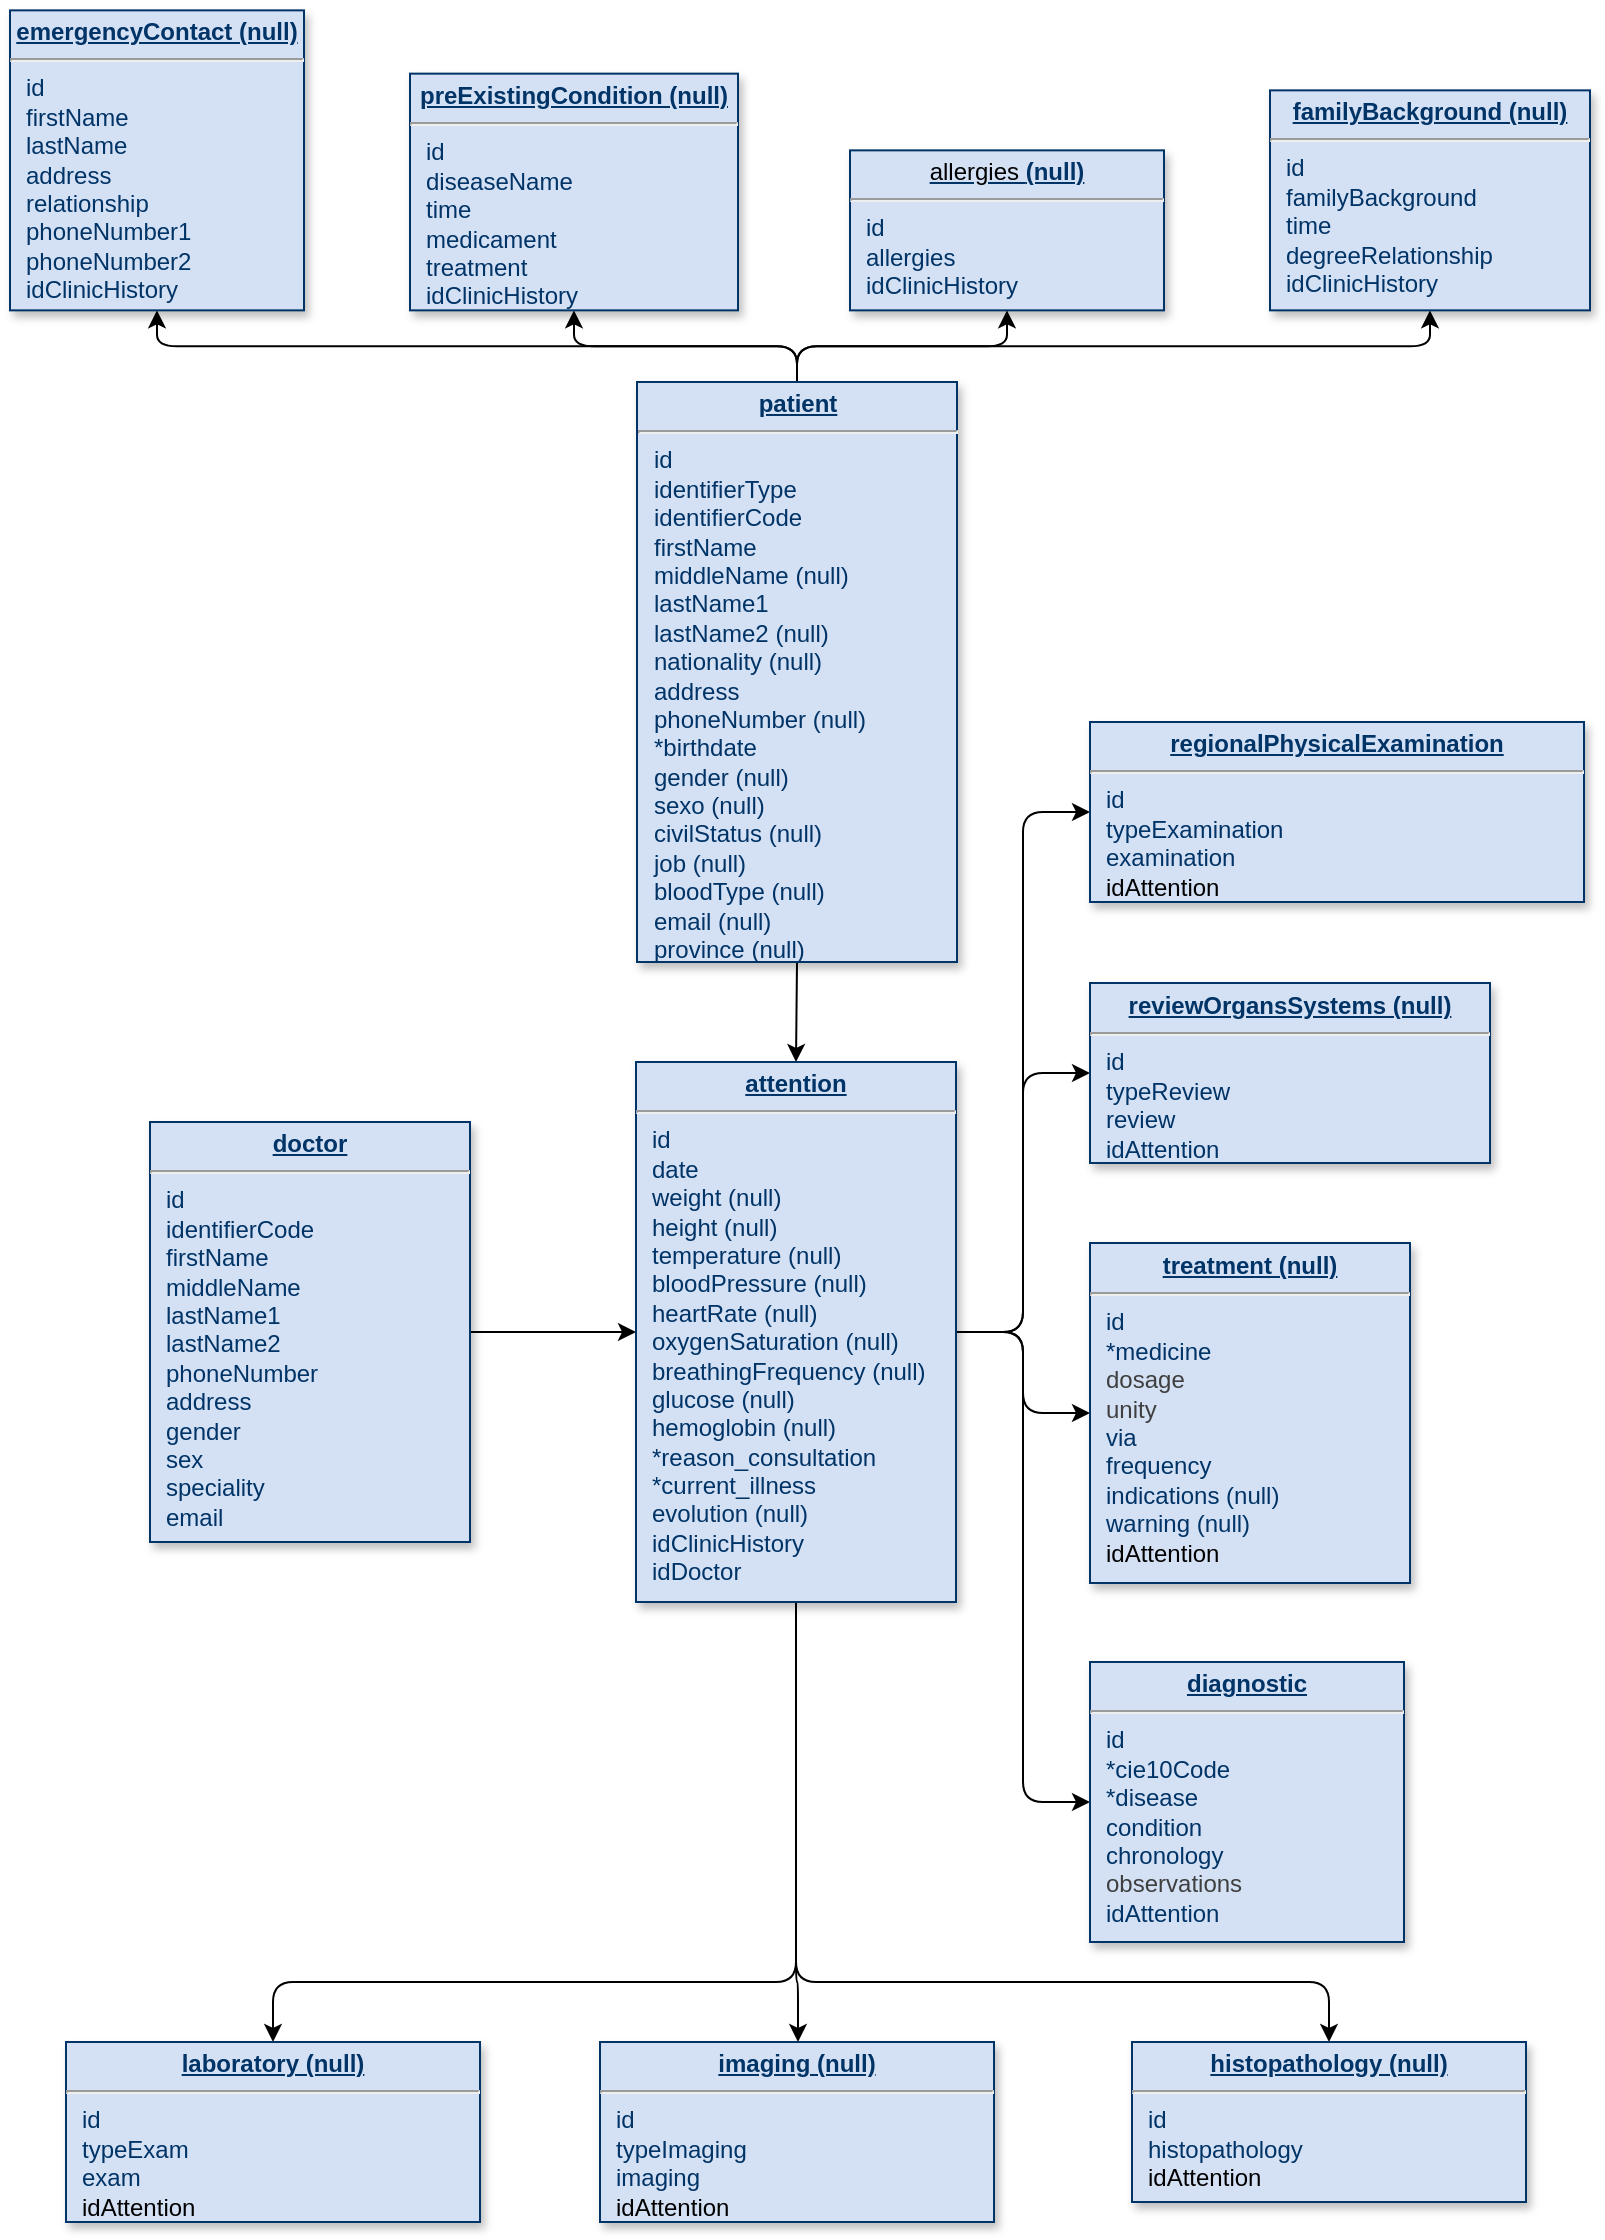 <mxfile>
    <diagram name="Page-1" id="efa7a0a1-bf9b-a30e-e6df-94a7791c09e9">
        <mxGraphModel dx="860" dy="379" grid="1" gridSize="10" guides="1" tooltips="1" connect="1" arrows="1" fold="1" page="1" pageScale="1" pageWidth="826" pageHeight="1169" background="none" math="0" shadow="0">
            <root>
                <mxCell id="0"/>
                <mxCell id="1" parent="0"/>
                <mxCell id="20" value="&lt;p style=&quot;margin: 4px 0px 0px; text-align: center;&quot;&gt;&lt;u&gt;&lt;span style=&quot;background-color: transparent; text-align: left;&quot;&gt;&lt;font style=&quot;color: light-dark(rgb(0, 0, 0), rgb(255, 255, 255));&quot;&gt;allergies&amp;nbsp;&lt;/font&gt;&lt;/span&gt;&lt;b&gt;(null)&lt;/b&gt;&lt;br&gt;&lt;/u&gt;&lt;/p&gt;&lt;hr&gt;&lt;p style=&quot;margin: 0px; margin-left: 8px;&quot;&gt;&lt;span style=&quot;background-color: transparent;&quot;&gt;id&lt;/span&gt;&lt;/p&gt;&lt;p style=&quot;margin: 0px; margin-left: 8px;&quot;&gt;&lt;span style=&quot;background-color: transparent;&quot;&gt;allergies&lt;/span&gt;&lt;br&gt;&lt;/p&gt;&lt;p style=&quot;margin: 0px; margin-left: 8px;&quot;&gt;idClinicHistory&lt;/p&gt;" style="verticalAlign=top;align=left;overflow=fill;fontSize=12;fontFamily=Helvetica;html=1;strokeColor=#003366;shadow=1;fillColor=#D4E1F5;fontColor=#003366" parent="1" vertex="1">
                    <mxGeometry x="440" y="84.18" width="157" height="80" as="geometry"/>
                </mxCell>
                <mxCell id="31" style="edgeStyle=none;html=1;exitX=1;exitY=0.5;exitDx=0;exitDy=0;entryX=0;entryY=0.5;entryDx=0;entryDy=0;" parent="1" source="21" target="K2-s5EsC_0NhmLQvosGl-115" edge="1">
                    <mxGeometry relative="1" as="geometry"/>
                </mxCell>
                <mxCell id="21" value="&lt;p style=&quot;margin: 0px; margin-top: 4px; text-align: center; text-decoration: underline;&quot;&gt;&lt;strong&gt;doctor&lt;/strong&gt;&lt;/p&gt;&lt;hr&gt;&lt;p style=&quot;margin: 0px; margin-left: 8px;&quot;&gt;id&lt;/p&gt;&lt;p style=&quot;margin: 0px; margin-left: 8px;&quot;&gt;identifierCode&lt;br&gt;&lt;/p&gt;&lt;p style=&quot;margin: 0px; margin-left: 8px;&quot;&gt;firstName&lt;/p&gt;&lt;p style=&quot;margin: 0px; margin-left: 8px;&quot;&gt;middleName&lt;br&gt;&lt;/p&gt;&lt;p style=&quot;margin: 0px; margin-left: 8px;&quot;&gt;lastName1&lt;/p&gt;&lt;p style=&quot;margin: 0px; margin-left: 8px;&quot;&gt;lastName2&lt;br&gt;&lt;/p&gt;&lt;p style=&quot;margin: 0px; margin-left: 8px;&quot;&gt;phoneNumber&lt;br&gt;&lt;/p&gt;&lt;p style=&quot;margin: 0px; margin-left: 8px;&quot;&gt;address&lt;br&gt;&lt;/p&gt;&lt;p style=&quot;margin: 0px; margin-left: 8px;&quot;&gt;gender&lt;/p&gt;&lt;p style=&quot;margin: 0px; margin-left: 8px;&quot;&gt;sex&lt;/p&gt;&lt;p style=&quot;margin: 0px; margin-left: 8px;&quot;&gt;speciality&lt;/p&gt;&lt;p style=&quot;margin: 0px 0px 0px 8px;&quot;&gt;email&lt;/p&gt;" style="verticalAlign=top;align=left;overflow=fill;fontSize=12;fontFamily=Helvetica;html=1;strokeColor=#003366;shadow=1;fillColor=#D4E1F5;fontColor=#003366" parent="1" vertex="1">
                    <mxGeometry x="90" y="570" width="160" height="210" as="geometry"/>
                </mxCell>
                <mxCell id="26" style="edgeStyle=orthogonalEdgeStyle;html=1;entryX=0.5;entryY=1;entryDx=0;entryDy=0;exitX=0.5;exitY=0;exitDx=0;exitDy=0;" parent="1" source="25" target="uNxPEA6vRfhFNh1i24-P-25" edge="1">
                    <mxGeometry relative="1" as="geometry"/>
                </mxCell>
                <mxCell id="27" style="edgeStyle=orthogonalEdgeStyle;html=1;exitX=0.5;exitY=0;exitDx=0;exitDy=0;entryX=0.5;entryY=1;entryDx=0;entryDy=0;" parent="1" source="25" target="K2-s5EsC_0NhmLQvosGl-114" edge="1">
                    <mxGeometry relative="1" as="geometry"/>
                </mxCell>
                <mxCell id="28" style="edgeStyle=orthogonalEdgeStyle;html=1;exitX=0.5;exitY=0;exitDx=0;exitDy=0;entryX=0.5;entryY=1;entryDx=0;entryDy=0;" parent="1" source="25" target="BHFGIQod7EqF-ztxHzDO-25" edge="1">
                    <mxGeometry relative="1" as="geometry"/>
                </mxCell>
                <mxCell id="29" style="edgeStyle=orthogonalEdgeStyle;html=1;exitX=0.5;exitY=0;exitDx=0;exitDy=0;entryX=0.5;entryY=1;entryDx=0;entryDy=0;" parent="1" source="25" target="20" edge="1">
                    <mxGeometry relative="1" as="geometry"/>
                </mxCell>
                <mxCell id="30" style="edgeStyle=none;html=1;exitX=0.5;exitY=1;exitDx=0;exitDy=0;entryX=0.5;entryY=0;entryDx=0;entryDy=0;" parent="1" source="25" target="K2-s5EsC_0NhmLQvosGl-115" edge="1">
                    <mxGeometry relative="1" as="geometry"/>
                </mxCell>
                <mxCell id="25" value="&lt;p style=&quot;margin: 4px 0px 0px; text-align: center;&quot;&gt;&lt;b&gt;&lt;u&gt;patient&lt;/u&gt;&lt;/b&gt;&lt;br&gt;&lt;/p&gt;&lt;hr&gt;&lt;p style=&quot;margin: 0px; margin-left: 8px;&quot;&gt;id&lt;/p&gt;&lt;p style=&quot;margin: 0px; margin-left: 8px;&quot;&gt;identifierType&lt;br&gt;&lt;/p&gt;&lt;p style=&quot;margin: 0px; margin-left: 8px;&quot;&gt;identifierCode&lt;/p&gt;&lt;p style=&quot;margin: 0px 0px 0px 8px;&quot;&gt;firstName&lt;/p&gt;&lt;p style=&quot;margin: 0px 0px 0px 8px;&quot;&gt;middleName (null)&lt;br&gt;&lt;/p&gt;&lt;p style=&quot;margin: 0px 0px 0px 8px;&quot;&gt;lastName1&lt;/p&gt;&lt;p style=&quot;margin: 0px 0px 0px 8px;&quot;&gt;lastName2 (null)&lt;/p&gt;&lt;p style=&quot;margin: 0px 0px 0px 8px;&quot;&gt;nationality (null)&lt;br&gt;&lt;/p&gt;&lt;p style=&quot;margin: 0px 0px 0px 8px;&quot;&gt;address&lt;br&gt;&lt;/p&gt;&lt;p style=&quot;margin: 0px 0px 0px 8px;&quot;&gt;phoneNumber (null)&lt;/p&gt;&lt;p style=&quot;margin: 0px 0px 0px 8px;&quot;&gt;*birthdate&lt;/p&gt;&lt;p style=&quot;margin: 0px 0px 0px 8px;&quot;&gt;gender (null)&lt;/p&gt;&lt;p style=&quot;margin: 0px 0px 0px 8px;&quot;&gt;sexo (null)&lt;/p&gt;&lt;p style=&quot;margin: 0px; margin-left: 8px;&quot;&gt;&lt;span style=&quot;background-color: initial;&quot;&gt;civilStatus (null)&lt;/span&gt;&lt;br&gt;&lt;/p&gt;&lt;p style=&quot;margin: 0px 0px 0px 8px;&quot;&gt;job (null)&lt;/p&gt;&lt;p style=&quot;margin: 0px; margin-left: 8px;&quot;&gt;bloodType (null)&lt;/p&gt;&lt;p style=&quot;margin: 0px; margin-left: 8px;&quot;&gt;&lt;span style=&quot;background-color: initial;&quot;&gt;email (null)&lt;/span&gt;&lt;br&gt;&lt;/p&gt;&lt;p style=&quot;margin: 0px; margin-left: 8px;&quot;&gt;province (null)&lt;/p&gt;" style="verticalAlign=top;align=left;overflow=fill;fontSize=12;fontFamily=Helvetica;html=1;strokeColor=#003366;shadow=1;fillColor=#D4E1F5;fontColor=#003366" parent="1" vertex="1">
                    <mxGeometry x="333.5" y="200" width="160" height="290" as="geometry"/>
                </mxCell>
                <mxCell id="K2-s5EsC_0NhmLQvosGl-114" value="&lt;p style=&quot;margin: 4px 0px 0px; text-align: center;&quot;&gt;&lt;b&gt;&lt;u&gt;familyBackground (null)&lt;/u&gt;&lt;/b&gt;&lt;br&gt;&lt;/p&gt;&lt;hr&gt;&lt;p style=&quot;margin: 0px; margin-left: 8px;&quot;&gt;id&lt;/p&gt;&lt;p style=&quot;margin: 0px; margin-left: 8px;&quot;&gt;familyBackground&lt;/p&gt;&lt;p style=&quot;margin: 0px; margin-left: 8px;&quot;&gt;time&lt;/p&gt;&lt;p style=&quot;margin: 0px; margin-left: 8px;&quot;&gt;degreeRelationship&lt;br&gt;&lt;/p&gt;&lt;p style=&quot;margin: 0px; margin-left: 8px;&quot;&gt;idClinicHistory&lt;br&gt;&lt;/p&gt;" style="verticalAlign=top;align=left;overflow=fill;fontSize=12;fontFamily=Helvetica;html=1;strokeColor=#003366;shadow=1;fillColor=#D4E1F5;fontColor=#003366" parent="1" vertex="1">
                    <mxGeometry x="650" y="54.18" width="160" height="110" as="geometry"/>
                </mxCell>
                <mxCell id="32" style="edgeStyle=orthogonalEdgeStyle;html=1;exitX=1;exitY=0.5;exitDx=0;exitDy=0;entryX=0;entryY=0.5;entryDx=0;entryDy=0;" parent="1" source="K2-s5EsC_0NhmLQvosGl-115" target="K2-s5EsC_0NhmLQvosGl-116" edge="1">
                    <mxGeometry relative="1" as="geometry"/>
                </mxCell>
                <mxCell id="33" style="edgeStyle=orthogonalEdgeStyle;html=1;exitX=1;exitY=0.5;exitDx=0;exitDy=0;entryX=0;entryY=0.5;entryDx=0;entryDy=0;" parent="1" source="K2-s5EsC_0NhmLQvosGl-115" target="K2-s5EsC_0NhmLQvosGl-117" edge="1">
                    <mxGeometry relative="1" as="geometry"/>
                </mxCell>
                <mxCell id="34" style="edgeStyle=orthogonalEdgeStyle;html=1;exitX=1;exitY=0.5;exitDx=0;exitDy=0;entryX=0;entryY=0.5;entryDx=0;entryDy=0;" parent="1" source="K2-s5EsC_0NhmLQvosGl-115" target="K2-s5EsC_0NhmLQvosGl-119" edge="1">
                    <mxGeometry relative="1" as="geometry"/>
                </mxCell>
                <mxCell id="36" style="edgeStyle=orthogonalEdgeStyle;html=1;exitX=1;exitY=0.5;exitDx=0;exitDy=0;entryX=0;entryY=0.5;entryDx=0;entryDy=0;" parent="1" source="K2-s5EsC_0NhmLQvosGl-115" target="K2-s5EsC_0NhmLQvosGl-118" edge="1">
                    <mxGeometry relative="1" as="geometry"/>
                </mxCell>
                <mxCell id="37" style="edgeStyle=orthogonalEdgeStyle;html=1;exitX=0.5;exitY=1;exitDx=0;exitDy=0;entryX=0.5;entryY=0;entryDx=0;entryDy=0;" parent="1" source="K2-s5EsC_0NhmLQvosGl-115" target="K2-s5EsC_0NhmLQvosGl-120" edge="1">
                    <mxGeometry relative="1" as="geometry">
                        <Array as="points">
                            <mxPoint x="413" y="1000"/>
                            <mxPoint x="152" y="1000"/>
                        </Array>
                    </mxGeometry>
                </mxCell>
                <mxCell id="38" style="edgeStyle=orthogonalEdgeStyle;html=1;exitX=0.5;exitY=1;exitDx=0;exitDy=0;entryX=0.5;entryY=0;entryDx=0;entryDy=0;" parent="1" source="K2-s5EsC_0NhmLQvosGl-115" target="K2-s5EsC_0NhmLQvosGl-121" edge="1">
                    <mxGeometry relative="1" as="geometry">
                        <Array as="points">
                            <mxPoint x="413" y="1000"/>
                            <mxPoint x="414" y="1000"/>
                            <mxPoint x="414" y="1030"/>
                        </Array>
                    </mxGeometry>
                </mxCell>
                <mxCell id="39" style="edgeStyle=orthogonalEdgeStyle;html=1;exitX=0.5;exitY=1;exitDx=0;exitDy=0;entryX=0.5;entryY=0;entryDx=0;entryDy=0;" parent="1" source="K2-s5EsC_0NhmLQvosGl-115" target="K2-s5EsC_0NhmLQvosGl-122" edge="1">
                    <mxGeometry relative="1" as="geometry">
                        <Array as="points">
                            <mxPoint x="413" y="1000"/>
                            <mxPoint x="680" y="1000"/>
                        </Array>
                    </mxGeometry>
                </mxCell>
                <mxCell id="K2-s5EsC_0NhmLQvosGl-115" value="&lt;p style=&quot;margin: 4px 0px 0px; text-align: center;&quot;&gt;&lt;b&gt;&lt;u&gt;attention&lt;/u&gt;&lt;/b&gt;&lt;/p&gt;&lt;hr&gt;&lt;p style=&quot;margin: 0px; margin-left: 8px;&quot;&gt;id&lt;/p&gt;&lt;p style=&quot;margin: 0px; margin-left: 8px;&quot;&gt;&lt;span style=&quot;background-color: initial;&quot;&gt;date&lt;/span&gt;&lt;br&gt;&lt;/p&gt;&lt;p style=&quot;margin: 0px; margin-left: 8px;&quot;&gt;weight (null)&lt;br&gt;&lt;/p&gt;&lt;p style=&quot;margin: 0px; margin-left: 8px;&quot;&gt;height (null)&lt;br&gt;&lt;/p&gt;&lt;p style=&quot;margin: 0px; margin-left: 8px;&quot;&gt;temperature (null)&lt;br&gt;&lt;/p&gt;&lt;p style=&quot;margin: 0px; margin-left: 8px;&quot;&gt;bloodPressure (null)&lt;br&gt;&lt;/p&gt;&lt;p style=&quot;margin: 0px; margin-left: 8px;&quot;&gt;heartRate (null)&lt;br&gt;&lt;/p&gt;&lt;p style=&quot;margin: 0px; margin-left: 8px;&quot;&gt;oxygenSaturation (null)&lt;br&gt;&lt;/p&gt;&lt;p style=&quot;margin: 0px; margin-left: 8px;&quot;&gt;breathingFrequency (null)&lt;br&gt;&lt;/p&gt;&lt;p style=&quot;margin: 0px; margin-left: 8px;&quot;&gt;glucose (null)&lt;br&gt;&lt;/p&gt;&lt;p style=&quot;margin: 0px; margin-left: 8px;&quot;&gt;hemoglobin (null)&lt;br&gt;&lt;/p&gt;&lt;p style=&quot;margin: 0px; margin-left: 8px;&quot;&gt;*reason_consultation&lt;br&gt;&lt;/p&gt;&lt;p style=&quot;margin: 0px; margin-left: 8px;&quot;&gt;*current_illness&lt;br&gt;&lt;/p&gt;&lt;p style=&quot;margin: 0px; margin-left: 8px;&quot;&gt;evolution (null)&lt;br&gt;&lt;/p&gt;&lt;p style=&quot;margin: 0px 0px 0px 8px;&quot;&gt;idClinicHistory&lt;br&gt;idDoctor&lt;/p&gt;&lt;div&gt;&lt;br&gt;&lt;/div&gt;" style="verticalAlign=top;align=left;overflow=fill;fontSize=12;fontFamily=Helvetica;html=1;strokeColor=#003366;shadow=1;fillColor=#D4E1F5;fontColor=#003366" parent="1" vertex="1">
                    <mxGeometry x="333" y="540" width="160" height="270" as="geometry"/>
                </mxCell>
                <mxCell id="K2-s5EsC_0NhmLQvosGl-116" value="&lt;p style=&quot;margin: 4px 0px 0px; text-align: center;&quot;&gt;&lt;b&gt;&lt;u&gt;regionalPhysicalExamination&lt;/u&gt;&lt;/b&gt;&lt;/p&gt;&lt;hr&gt;&lt;p style=&quot;margin: 0px; margin-left: 8px;&quot;&gt;id&lt;/p&gt;&lt;p style=&quot;margin: 0px; margin-left: 8px;&quot;&gt;typeExamination&lt;br&gt;&lt;/p&gt;&lt;p style=&quot;margin: 0px; margin-left: 8px;&quot;&gt;examination&lt;/p&gt;&lt;p style=&quot;margin: 0px; margin-left: 8px;&quot;&gt;&lt;span&gt;&lt;font style=&quot;color: light-dark(rgb(0, 0, 0), rgb(255, 255, 255));&quot;&gt;idAttention&lt;/font&gt;&lt;/span&gt;&lt;br&gt;&lt;/p&gt;" style="verticalAlign=top;align=left;overflow=fill;fontSize=12;fontFamily=Helvetica;html=1;strokeColor=#003366;shadow=1;fillColor=#D4E1F5;fontColor=#003366" parent="1" vertex="1">
                    <mxGeometry x="560" y="370" width="247" height="90" as="geometry"/>
                </mxCell>
                <mxCell id="K2-s5EsC_0NhmLQvosGl-117" value="&lt;p style=&quot;margin: 4px 0px 0px; text-align: center;&quot;&gt;&lt;b&gt;&lt;u&gt;reviewOrgansSystems (null)&lt;/u&gt;&lt;/b&gt;&lt;br&gt;&lt;/p&gt;&lt;hr&gt;&lt;p style=&quot;margin: 0px; margin-left: 8px;&quot;&gt;id&lt;/p&gt;&lt;p style=&quot;margin: 0px; margin-left: 8px;&quot;&gt;typeReview&lt;br&gt;&lt;/p&gt;&lt;p style=&quot;margin: 0px; margin-left: 8px;&quot;&gt;review&lt;/p&gt;&lt;p style=&quot;scrollbar-color: light-dark(#e2e2e2, #4b4b4b)&lt;br/&gt;&#x9;&#x9;&#x9;&#x9;&#x9;light-dark(#fbfbfb, var(--dark-panel-color)); margin: 0px 0px 0px 8px;&quot;&gt;idAttention&lt;/p&gt;&lt;div&gt;&lt;br&gt;&lt;/div&gt;" style="verticalAlign=top;align=left;overflow=fill;fontSize=12;fontFamily=Helvetica;html=1;strokeColor=#003366;shadow=1;fillColor=#D4E1F5;fontColor=#003366" parent="1" vertex="1">
                    <mxGeometry x="560" y="500.5" width="200" height="90" as="geometry"/>
                </mxCell>
                <mxCell id="K2-s5EsC_0NhmLQvosGl-118" value="&lt;p style=&quot;margin: 4px 0px 0px; text-align: center;&quot;&gt;&lt;b&gt;&lt;u&gt;diagnostic&lt;/u&gt;&lt;/b&gt;&lt;/p&gt;&lt;hr&gt;&lt;p style=&quot;margin: 0px 0px 0px 8px;&quot;&gt;id&lt;/p&gt;&lt;p style=&quot;margin: 0px; margin-left: 8px;&quot;&gt;*cie10Code&lt;br&gt;&lt;/p&gt;&lt;p style=&quot;margin: 0px; margin-left: 8px;&quot;&gt;*disease&lt;/p&gt;&lt;p style=&quot;margin: 0px; margin-left: 8px;&quot;&gt;condition&lt;br&gt;&lt;/p&gt;&lt;p style=&quot;margin: 0px; margin-left: 8px;&quot;&gt;chronology&lt;br&gt;&lt;/p&gt;&lt;p style=&quot;margin: 0px; margin-left: 8px;&quot;&gt;&lt;span style=&quot;color: rgb(63, 63, 63);&quot;&gt;observations&lt;/span&gt;&lt;br&gt;&lt;/p&gt;&lt;p style=&quot;margin: 0px; margin-left: 8px;&quot;&gt;idAttention&lt;br&gt;&lt;/p&gt;" style="verticalAlign=top;align=left;overflow=fill;fontSize=12;fontFamily=Helvetica;html=1;strokeColor=#003366;shadow=1;fillColor=#D4E1F5;fontColor=#003366" parent="1" vertex="1">
                    <mxGeometry x="560" y="840" width="157" height="140" as="geometry"/>
                </mxCell>
                <mxCell id="K2-s5EsC_0NhmLQvosGl-119" value="&lt;p style=&quot;margin: 4px 0px 0px; text-align: center;&quot;&gt;&lt;b&gt;&lt;u&gt;treatment (null)&lt;/u&gt;&lt;/b&gt;&lt;br&gt;&lt;/p&gt;&lt;hr&gt;&lt;p style=&quot;margin: 0px 0px 0px 8px;&quot;&gt;id&lt;/p&gt;&lt;p style=&quot;margin: 0px; margin-left: 8px;&quot;&gt;*medicine&lt;br&gt;&lt;/p&gt;&lt;p style=&quot;margin: 0px; margin-left: 8px;&quot;&gt;&lt;span style=&quot;color: rgb(63, 63, 63);&quot;&gt;dosage&lt;/span&gt;&lt;br&gt;&lt;/p&gt;&lt;p style=&quot;margin: 0px; margin-left: 8px;&quot;&gt;&lt;span style=&quot;color: rgb(63, 63, 63);&quot;&gt;unity&lt;/span&gt;&lt;br&gt;&lt;/p&gt;&lt;p style=&quot;margin: 0px; margin-left: 8px;&quot;&gt;via&lt;/p&gt;&lt;p style=&quot;margin: 0px; margin-left: 8px;&quot;&gt;frequency&lt;br&gt;&lt;/p&gt;&lt;p style=&quot;margin: 0px; margin-left: 8px;&quot;&gt;indications (null)&lt;br&gt;&lt;/p&gt;&lt;p style=&quot;margin: 0px; margin-left: 8px;&quot;&gt;warning (null)&lt;br&gt;&lt;/p&gt;&lt;p style=&quot;margin: 0px; margin-left: 8px;&quot;&gt;&lt;span&gt;&lt;font style=&quot;color: light-dark(rgb(0, 0, 0), rgb(255, 255, 255));&quot;&gt;idAttention&lt;/font&gt;&lt;/span&gt;&lt;br&gt;&lt;/p&gt;" style="verticalAlign=top;align=left;overflow=fill;fontSize=12;fontFamily=Helvetica;html=1;strokeColor=#003366;shadow=1;fillColor=#D4E1F5;fontColor=#003366" parent="1" vertex="1">
                    <mxGeometry x="560" y="630.5" width="160" height="170" as="geometry"/>
                </mxCell>
                <mxCell id="K2-s5EsC_0NhmLQvosGl-120" value="&lt;p style=&quot;margin: 4px 0px 0px; text-align: center;&quot;&gt;&lt;b&gt;&lt;u&gt;laboratory (null)&lt;/u&gt;&lt;/b&gt;&lt;br&gt;&lt;/p&gt;&lt;hr&gt;&lt;p style=&quot;margin: 0px; margin-left: 8px;&quot;&gt;id&lt;/p&gt;&lt;p style=&quot;margin: 0px; margin-left: 8px;&quot;&gt;typeExam&lt;br&gt;&lt;/p&gt;&lt;p style=&quot;margin: 0px; margin-left: 8px;&quot;&gt;exam&lt;/p&gt;&lt;p style=&quot;margin: 0px; margin-left: 8px;&quot;&gt;&lt;span&gt;&lt;font style=&quot;color: light-dark(rgb(0, 0, 0), rgb(255, 255, 255));&quot;&gt;idAttention&lt;/font&gt;&lt;/span&gt;&lt;br&gt;&lt;/p&gt;" style="verticalAlign=top;align=left;overflow=fill;fontSize=12;fontFamily=Helvetica;html=1;strokeColor=#003366;shadow=1;fillColor=#D4E1F5;fontColor=#003366" parent="1" vertex="1">
                    <mxGeometry x="48" y="1030" width="207" height="90" as="geometry"/>
                </mxCell>
                <mxCell id="K2-s5EsC_0NhmLQvosGl-121" value="&lt;p style=&quot;margin: 4px 0px 0px; text-align: center;&quot;&gt;&lt;b&gt;&lt;u&gt;imaging (null)&lt;/u&gt;&lt;/b&gt;&lt;br&gt;&lt;/p&gt;&lt;hr&gt;&lt;p style=&quot;margin: 0px; margin-left: 8px;&quot;&gt;id&lt;/p&gt;&lt;p style=&quot;margin: 0px; margin-left: 8px;&quot;&gt;typeImaging&lt;br&gt;&lt;/p&gt;&lt;p style=&quot;margin: 0px; margin-left: 8px;&quot;&gt;imaging&lt;/p&gt;&lt;p style=&quot;margin: 0px; margin-left: 8px;&quot;&gt;&lt;span&gt;&lt;font style=&quot;color: light-dark(rgb(0, 0, 0), rgb(255, 255, 255));&quot;&gt;idAttention&lt;/font&gt;&lt;/span&gt;&lt;br&gt;&lt;/p&gt;" style="verticalAlign=top;align=left;overflow=fill;fontSize=12;fontFamily=Helvetica;html=1;strokeColor=#003366;shadow=1;fillColor=#D4E1F5;fontColor=#003366" parent="1" vertex="1">
                    <mxGeometry x="315" y="1030" width="197" height="90" as="geometry"/>
                </mxCell>
                <mxCell id="K2-s5EsC_0NhmLQvosGl-122" value="&lt;p style=&quot;margin: 4px 0px 0px; text-align: center;&quot;&gt;&lt;b&gt;&lt;u&gt;histopathology (null)&lt;/u&gt;&lt;/b&gt;&lt;br&gt;&lt;/p&gt;&lt;hr&gt;&lt;p style=&quot;margin: 0px; margin-left: 8px;&quot;&gt;id&lt;/p&gt;&lt;p style=&quot;margin: 0px; margin-left: 8px;&quot;&gt;histopathology&lt;/p&gt;&lt;p style=&quot;margin: 0px; margin-left: 8px;&quot;&gt;&lt;span&gt;&lt;font style=&quot;color: light-dark(rgb(0, 0, 0), rgb(255, 255, 255));&quot;&gt;idAttention&lt;/font&gt;&lt;/span&gt;&lt;br&gt;&lt;/p&gt;" style="verticalAlign=top;align=left;overflow=fill;fontSize=12;fontFamily=Helvetica;html=1;strokeColor=#003366;shadow=1;fillColor=#D4E1F5;fontColor=#003366" parent="1" vertex="1">
                    <mxGeometry x="581" y="1030" width="197" height="80" as="geometry"/>
                </mxCell>
                <mxCell id="uNxPEA6vRfhFNh1i24-P-25" value="&lt;p style=&quot;margin: 4px 0px 0px; text-align: center;&quot;&gt;&lt;b&gt;&lt;u&gt;emergencyContact (null)&lt;/u&gt;&lt;/b&gt;&lt;br&gt;&lt;/p&gt;&lt;hr&gt;&lt;p style=&quot;margin: 0px; margin-left: 8px;&quot;&gt;&lt;span style=&quot;background-color: initial;&quot;&gt;id&lt;/span&gt;&lt;/p&gt;&lt;p style=&quot;margin: 0px; margin-left: 8px;&quot;&gt;&lt;span style=&quot;background-color: initial;&quot;&gt;firstName&lt;/span&gt;&lt;br&gt;&lt;/p&gt;&lt;p style=&quot;margin: 0px 0px 0px 8px;&quot;&gt;lastName&lt;/p&gt;&lt;p style=&quot;margin: 0px 0px 0px 8px;&quot;&gt;address&lt;/p&gt;&lt;p style=&quot;margin: 0px 0px 0px 8px;&quot;&gt;relationship&lt;br&gt;&lt;/p&gt;&lt;p style=&quot;margin: 0px 0px 0px 8px;&quot;&gt;phoneNumber1&lt;br&gt;&lt;/p&gt;&lt;p style=&quot;margin: 0px 0px 0px 8px;&quot;&gt;phoneNumber2&lt;br&gt;&lt;/p&gt;&lt;p style=&quot;margin: 0px 0px 0px 8px;&quot;&gt;&lt;span style=&quot;background-color: initial;&quot;&gt;idClinicHistory&lt;/span&gt;&lt;/p&gt;&lt;div&gt;&lt;span style=&quot;background-color: initial;&quot;&gt;&lt;br&gt;&lt;/span&gt;&lt;/div&gt;" style="verticalAlign=top;align=left;overflow=fill;fontSize=12;fontFamily=Helvetica;html=1;strokeColor=#003366;shadow=1;fillColor=#D4E1F5;fontColor=#003366" parent="1" vertex="1">
                    <mxGeometry x="20" y="14.18" width="147" height="150" as="geometry"/>
                </mxCell>
                <mxCell id="BHFGIQod7EqF-ztxHzDO-25" value="&lt;p style=&quot;text-align: center; margin: 4px 0px 0px;&quot;&gt;&lt;span style=&quot;background-color: initial; text-align: left;&quot;&gt;&lt;b&gt;&lt;u&gt;preExistingCondition (null)&lt;/u&gt;&lt;/b&gt;&lt;/span&gt;&lt;br&gt;&lt;/p&gt;&lt;hr&gt;&lt;p style=&quot;margin: 0px; margin-left: 8px;&quot;&gt;id&lt;/p&gt;&lt;p style=&quot;margin: 0px; margin-left: 8px;&quot;&gt;diseaseName&lt;/p&gt;&lt;p style=&quot;margin: 0px; margin-left: 8px;&quot;&gt;time&lt;/p&gt;&lt;p style=&quot;margin: 0px; margin-left: 8px;&quot;&gt;medicament&lt;/p&gt;&lt;p style=&quot;margin: 0px; margin-left: 8px;&quot;&gt;treatment&lt;/p&gt;&lt;p style=&quot;margin: 0px; margin-left: 8px;&quot;&gt;idClinicHistory&lt;br&gt;&lt;/p&gt;" style="verticalAlign=top;align=left;overflow=fill;fontSize=12;fontFamily=Helvetica;html=1;strokeColor=#003366;shadow=1;fillColor=#D4E1F5;fontColor=#003366" parent="1" vertex="1">
                    <mxGeometry x="220" y="45.82" width="164" height="118.36" as="geometry"/>
                </mxCell>
            </root>
        </mxGraphModel>
    </diagram>
</mxfile>